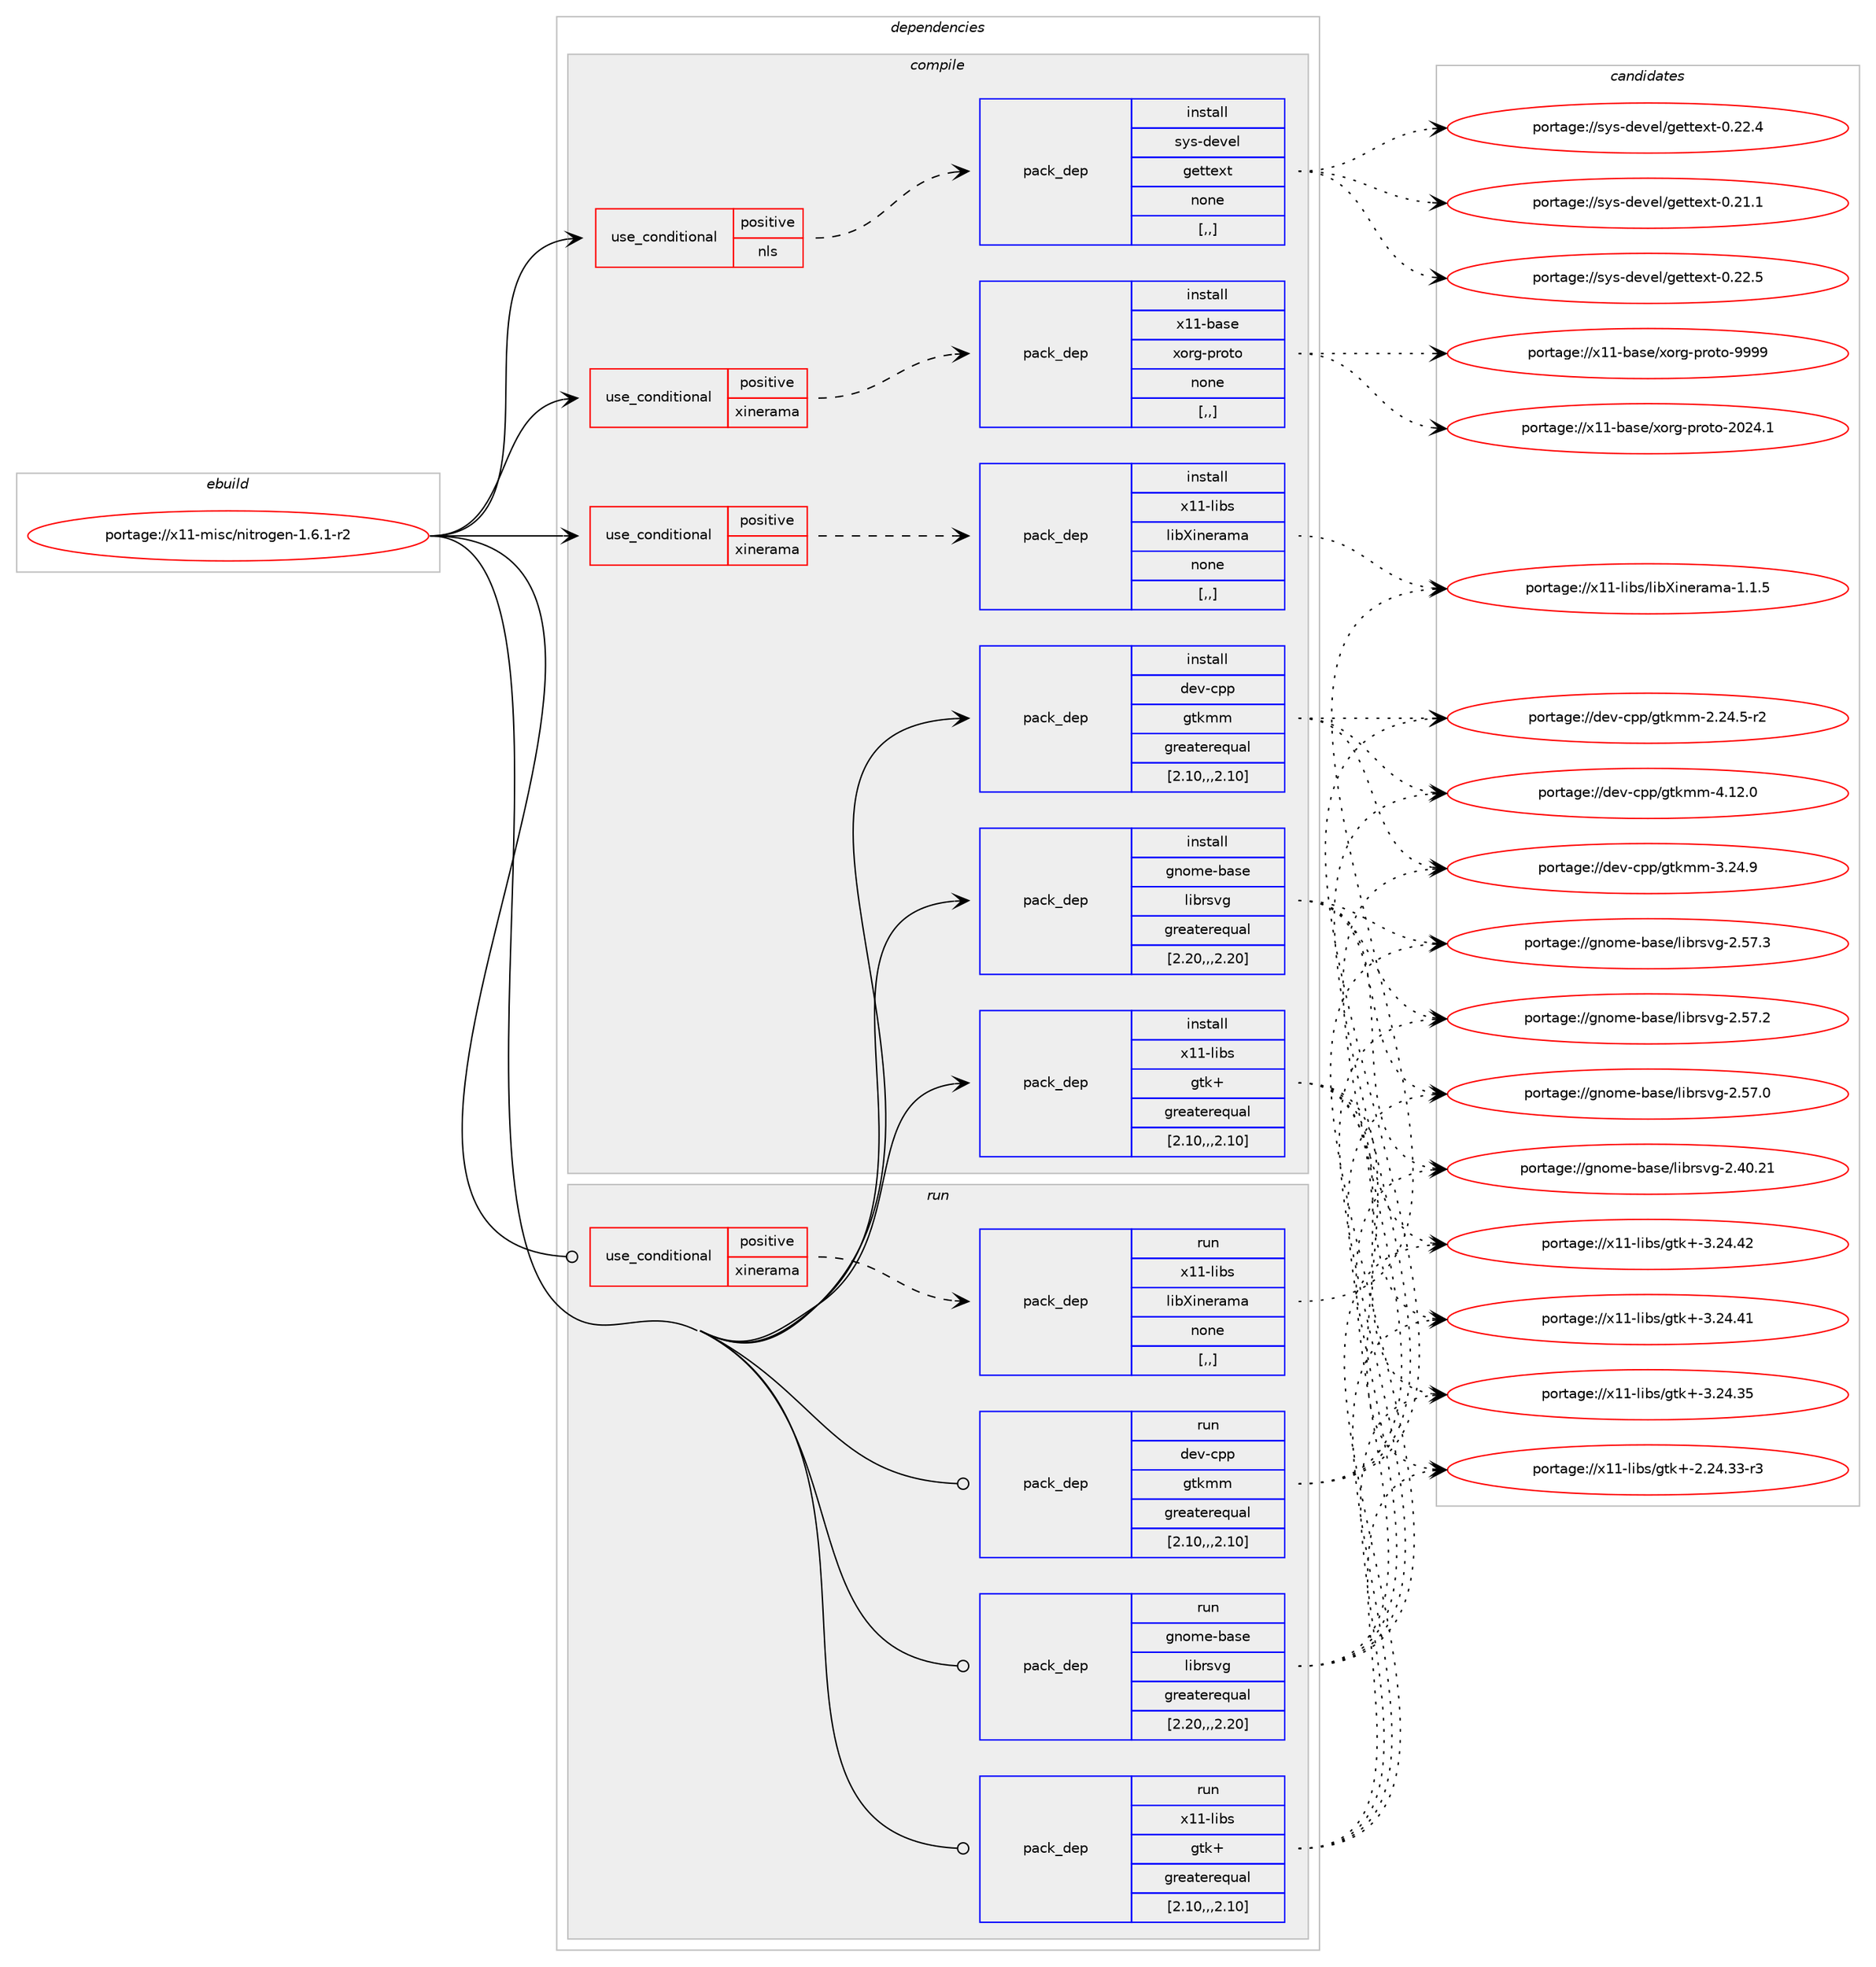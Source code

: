 digraph prolog {

# *************
# Graph options
# *************

newrank=true;
concentrate=true;
compound=true;
graph [rankdir=LR,fontname=Helvetica,fontsize=10,ranksep=1.5];#, ranksep=2.5, nodesep=0.2];
edge  [arrowhead=vee];
node  [fontname=Helvetica,fontsize=10];

# **********
# The ebuild
# **********

subgraph cluster_leftcol {
color=gray;
label=<<i>ebuild</i>>;
id [label="portage://x11-misc/nitrogen-1.6.1-r2", color=red, width=4, href="../x11-misc/nitrogen-1.6.1-r2.svg"];
}

# ****************
# The dependencies
# ****************

subgraph cluster_midcol {
color=gray;
label=<<i>dependencies</i>>;
subgraph cluster_compile {
fillcolor="#eeeeee";
style=filled;
label=<<i>compile</i>>;
subgraph cond122330 {
dependency461275 [label=<<TABLE BORDER="0" CELLBORDER="1" CELLSPACING="0" CELLPADDING="4"><TR><TD ROWSPAN="3" CELLPADDING="10">use_conditional</TD></TR><TR><TD>positive</TD></TR><TR><TD>nls</TD></TR></TABLE>>, shape=none, color=red];
subgraph pack335552 {
dependency461276 [label=<<TABLE BORDER="0" CELLBORDER="1" CELLSPACING="0" CELLPADDING="4" WIDTH="220"><TR><TD ROWSPAN="6" CELLPADDING="30">pack_dep</TD></TR><TR><TD WIDTH="110">install</TD></TR><TR><TD>sys-devel</TD></TR><TR><TD>gettext</TD></TR><TR><TD>none</TD></TR><TR><TD>[,,]</TD></TR></TABLE>>, shape=none, color=blue];
}
dependency461275:e -> dependency461276:w [weight=20,style="dashed",arrowhead="vee"];
}
id:e -> dependency461275:w [weight=20,style="solid",arrowhead="vee"];
subgraph cond122331 {
dependency461277 [label=<<TABLE BORDER="0" CELLBORDER="1" CELLSPACING="0" CELLPADDING="4"><TR><TD ROWSPAN="3" CELLPADDING="10">use_conditional</TD></TR><TR><TD>positive</TD></TR><TR><TD>xinerama</TD></TR></TABLE>>, shape=none, color=red];
subgraph pack335553 {
dependency461278 [label=<<TABLE BORDER="0" CELLBORDER="1" CELLSPACING="0" CELLPADDING="4" WIDTH="220"><TR><TD ROWSPAN="6" CELLPADDING="30">pack_dep</TD></TR><TR><TD WIDTH="110">install</TD></TR><TR><TD>x11-base</TD></TR><TR><TD>xorg-proto</TD></TR><TR><TD>none</TD></TR><TR><TD>[,,]</TD></TR></TABLE>>, shape=none, color=blue];
}
dependency461277:e -> dependency461278:w [weight=20,style="dashed",arrowhead="vee"];
}
id:e -> dependency461277:w [weight=20,style="solid",arrowhead="vee"];
subgraph cond122332 {
dependency461279 [label=<<TABLE BORDER="0" CELLBORDER="1" CELLSPACING="0" CELLPADDING="4"><TR><TD ROWSPAN="3" CELLPADDING="10">use_conditional</TD></TR><TR><TD>positive</TD></TR><TR><TD>xinerama</TD></TR></TABLE>>, shape=none, color=red];
subgraph pack335554 {
dependency461280 [label=<<TABLE BORDER="0" CELLBORDER="1" CELLSPACING="0" CELLPADDING="4" WIDTH="220"><TR><TD ROWSPAN="6" CELLPADDING="30">pack_dep</TD></TR><TR><TD WIDTH="110">install</TD></TR><TR><TD>x11-libs</TD></TR><TR><TD>libXinerama</TD></TR><TR><TD>none</TD></TR><TR><TD>[,,]</TD></TR></TABLE>>, shape=none, color=blue];
}
dependency461279:e -> dependency461280:w [weight=20,style="dashed",arrowhead="vee"];
}
id:e -> dependency461279:w [weight=20,style="solid",arrowhead="vee"];
subgraph pack335555 {
dependency461281 [label=<<TABLE BORDER="0" CELLBORDER="1" CELLSPACING="0" CELLPADDING="4" WIDTH="220"><TR><TD ROWSPAN="6" CELLPADDING="30">pack_dep</TD></TR><TR><TD WIDTH="110">install</TD></TR><TR><TD>dev-cpp</TD></TR><TR><TD>gtkmm</TD></TR><TR><TD>greaterequal</TD></TR><TR><TD>[2.10,,,2.10]</TD></TR></TABLE>>, shape=none, color=blue];
}
id:e -> dependency461281:w [weight=20,style="solid",arrowhead="vee"];
subgraph pack335556 {
dependency461282 [label=<<TABLE BORDER="0" CELLBORDER="1" CELLSPACING="0" CELLPADDING="4" WIDTH="220"><TR><TD ROWSPAN="6" CELLPADDING="30">pack_dep</TD></TR><TR><TD WIDTH="110">install</TD></TR><TR><TD>gnome-base</TD></TR><TR><TD>librsvg</TD></TR><TR><TD>greaterequal</TD></TR><TR><TD>[2.20,,,2.20]</TD></TR></TABLE>>, shape=none, color=blue];
}
id:e -> dependency461282:w [weight=20,style="solid",arrowhead="vee"];
subgraph pack335557 {
dependency461283 [label=<<TABLE BORDER="0" CELLBORDER="1" CELLSPACING="0" CELLPADDING="4" WIDTH="220"><TR><TD ROWSPAN="6" CELLPADDING="30">pack_dep</TD></TR><TR><TD WIDTH="110">install</TD></TR><TR><TD>x11-libs</TD></TR><TR><TD>gtk+</TD></TR><TR><TD>greaterequal</TD></TR><TR><TD>[2.10,,,2.10]</TD></TR></TABLE>>, shape=none, color=blue];
}
id:e -> dependency461283:w [weight=20,style="solid",arrowhead="vee"];
}
subgraph cluster_compileandrun {
fillcolor="#eeeeee";
style=filled;
label=<<i>compile and run</i>>;
}
subgraph cluster_run {
fillcolor="#eeeeee";
style=filled;
label=<<i>run</i>>;
subgraph cond122333 {
dependency461284 [label=<<TABLE BORDER="0" CELLBORDER="1" CELLSPACING="0" CELLPADDING="4"><TR><TD ROWSPAN="3" CELLPADDING="10">use_conditional</TD></TR><TR><TD>positive</TD></TR><TR><TD>xinerama</TD></TR></TABLE>>, shape=none, color=red];
subgraph pack335558 {
dependency461285 [label=<<TABLE BORDER="0" CELLBORDER="1" CELLSPACING="0" CELLPADDING="4" WIDTH="220"><TR><TD ROWSPAN="6" CELLPADDING="30">pack_dep</TD></TR><TR><TD WIDTH="110">run</TD></TR><TR><TD>x11-libs</TD></TR><TR><TD>libXinerama</TD></TR><TR><TD>none</TD></TR><TR><TD>[,,]</TD></TR></TABLE>>, shape=none, color=blue];
}
dependency461284:e -> dependency461285:w [weight=20,style="dashed",arrowhead="vee"];
}
id:e -> dependency461284:w [weight=20,style="solid",arrowhead="odot"];
subgraph pack335559 {
dependency461286 [label=<<TABLE BORDER="0" CELLBORDER="1" CELLSPACING="0" CELLPADDING="4" WIDTH="220"><TR><TD ROWSPAN="6" CELLPADDING="30">pack_dep</TD></TR><TR><TD WIDTH="110">run</TD></TR><TR><TD>dev-cpp</TD></TR><TR><TD>gtkmm</TD></TR><TR><TD>greaterequal</TD></TR><TR><TD>[2.10,,,2.10]</TD></TR></TABLE>>, shape=none, color=blue];
}
id:e -> dependency461286:w [weight=20,style="solid",arrowhead="odot"];
subgraph pack335560 {
dependency461287 [label=<<TABLE BORDER="0" CELLBORDER="1" CELLSPACING="0" CELLPADDING="4" WIDTH="220"><TR><TD ROWSPAN="6" CELLPADDING="30">pack_dep</TD></TR><TR><TD WIDTH="110">run</TD></TR><TR><TD>gnome-base</TD></TR><TR><TD>librsvg</TD></TR><TR><TD>greaterequal</TD></TR><TR><TD>[2.20,,,2.20]</TD></TR></TABLE>>, shape=none, color=blue];
}
id:e -> dependency461287:w [weight=20,style="solid",arrowhead="odot"];
subgraph pack335561 {
dependency461288 [label=<<TABLE BORDER="0" CELLBORDER="1" CELLSPACING="0" CELLPADDING="4" WIDTH="220"><TR><TD ROWSPAN="6" CELLPADDING="30">pack_dep</TD></TR><TR><TD WIDTH="110">run</TD></TR><TR><TD>x11-libs</TD></TR><TR><TD>gtk+</TD></TR><TR><TD>greaterequal</TD></TR><TR><TD>[2.10,,,2.10]</TD></TR></TABLE>>, shape=none, color=blue];
}
id:e -> dependency461288:w [weight=20,style="solid",arrowhead="odot"];
}
}

# **************
# The candidates
# **************

subgraph cluster_choices {
rank=same;
color=gray;
label=<<i>candidates</i>>;

subgraph choice335552 {
color=black;
nodesep=1;
choice115121115451001011181011084710310111611610112011645484650504653 [label="portage://sys-devel/gettext-0.22.5", color=red, width=4,href="../sys-devel/gettext-0.22.5.svg"];
choice115121115451001011181011084710310111611610112011645484650504652 [label="portage://sys-devel/gettext-0.22.4", color=red, width=4,href="../sys-devel/gettext-0.22.4.svg"];
choice115121115451001011181011084710310111611610112011645484650494649 [label="portage://sys-devel/gettext-0.21.1", color=red, width=4,href="../sys-devel/gettext-0.21.1.svg"];
dependency461276:e -> choice115121115451001011181011084710310111611610112011645484650504653:w [style=dotted,weight="100"];
dependency461276:e -> choice115121115451001011181011084710310111611610112011645484650504652:w [style=dotted,weight="100"];
dependency461276:e -> choice115121115451001011181011084710310111611610112011645484650494649:w [style=dotted,weight="100"];
}
subgraph choice335553 {
color=black;
nodesep=1;
choice120494945989711510147120111114103451121141111161114557575757 [label="portage://x11-base/xorg-proto-9999", color=red, width=4,href="../x11-base/xorg-proto-9999.svg"];
choice1204949459897115101471201111141034511211411111611145504850524649 [label="portage://x11-base/xorg-proto-2024.1", color=red, width=4,href="../x11-base/xorg-proto-2024.1.svg"];
dependency461278:e -> choice120494945989711510147120111114103451121141111161114557575757:w [style=dotted,weight="100"];
dependency461278:e -> choice1204949459897115101471201111141034511211411111611145504850524649:w [style=dotted,weight="100"];
}
subgraph choice335554 {
color=black;
nodesep=1;
choice120494945108105981154710810598881051101011149710997454946494653 [label="portage://x11-libs/libXinerama-1.1.5", color=red, width=4,href="../x11-libs/libXinerama-1.1.5.svg"];
dependency461280:e -> choice120494945108105981154710810598881051101011149710997454946494653:w [style=dotted,weight="100"];
}
subgraph choice335555 {
color=black;
nodesep=1;
choice10010111845991121124710311610710910945524649504648 [label="portage://dev-cpp/gtkmm-4.12.0", color=red, width=4,href="../dev-cpp/gtkmm-4.12.0.svg"];
choice10010111845991121124710311610710910945514650524657 [label="portage://dev-cpp/gtkmm-3.24.9", color=red, width=4,href="../dev-cpp/gtkmm-3.24.9.svg"];
choice100101118459911211247103116107109109455046505246534511450 [label="portage://dev-cpp/gtkmm-2.24.5-r2", color=red, width=4,href="../dev-cpp/gtkmm-2.24.5-r2.svg"];
dependency461281:e -> choice10010111845991121124710311610710910945524649504648:w [style=dotted,weight="100"];
dependency461281:e -> choice10010111845991121124710311610710910945514650524657:w [style=dotted,weight="100"];
dependency461281:e -> choice100101118459911211247103116107109109455046505246534511450:w [style=dotted,weight="100"];
}
subgraph choice335556 {
color=black;
nodesep=1;
choice103110111109101459897115101471081059811411511810345504653554651 [label="portage://gnome-base/librsvg-2.57.3", color=red, width=4,href="../gnome-base/librsvg-2.57.3.svg"];
choice103110111109101459897115101471081059811411511810345504653554650 [label="portage://gnome-base/librsvg-2.57.2", color=red, width=4,href="../gnome-base/librsvg-2.57.2.svg"];
choice103110111109101459897115101471081059811411511810345504653554648 [label="portage://gnome-base/librsvg-2.57.0", color=red, width=4,href="../gnome-base/librsvg-2.57.0.svg"];
choice10311011110910145989711510147108105981141151181034550465248465049 [label="portage://gnome-base/librsvg-2.40.21", color=red, width=4,href="../gnome-base/librsvg-2.40.21.svg"];
dependency461282:e -> choice103110111109101459897115101471081059811411511810345504653554651:w [style=dotted,weight="100"];
dependency461282:e -> choice103110111109101459897115101471081059811411511810345504653554650:w [style=dotted,weight="100"];
dependency461282:e -> choice103110111109101459897115101471081059811411511810345504653554648:w [style=dotted,weight="100"];
dependency461282:e -> choice10311011110910145989711510147108105981141151181034550465248465049:w [style=dotted,weight="100"];
}
subgraph choice335557 {
color=black;
nodesep=1;
choice1204949451081059811547103116107434551465052465250 [label="portage://x11-libs/gtk+-3.24.42", color=red, width=4,href="../x11-libs/gtk+-3.24.42.svg"];
choice1204949451081059811547103116107434551465052465249 [label="portage://x11-libs/gtk+-3.24.41", color=red, width=4,href="../x11-libs/gtk+-3.24.41.svg"];
choice1204949451081059811547103116107434551465052465153 [label="portage://x11-libs/gtk+-3.24.35", color=red, width=4,href="../x11-libs/gtk+-3.24.35.svg"];
choice12049494510810598115471031161074345504650524651514511451 [label="portage://x11-libs/gtk+-2.24.33-r3", color=red, width=4,href="../x11-libs/gtk+-2.24.33-r3.svg"];
dependency461283:e -> choice1204949451081059811547103116107434551465052465250:w [style=dotted,weight="100"];
dependency461283:e -> choice1204949451081059811547103116107434551465052465249:w [style=dotted,weight="100"];
dependency461283:e -> choice1204949451081059811547103116107434551465052465153:w [style=dotted,weight="100"];
dependency461283:e -> choice12049494510810598115471031161074345504650524651514511451:w [style=dotted,weight="100"];
}
subgraph choice335558 {
color=black;
nodesep=1;
choice120494945108105981154710810598881051101011149710997454946494653 [label="portage://x11-libs/libXinerama-1.1.5", color=red, width=4,href="../x11-libs/libXinerama-1.1.5.svg"];
dependency461285:e -> choice120494945108105981154710810598881051101011149710997454946494653:w [style=dotted,weight="100"];
}
subgraph choice335559 {
color=black;
nodesep=1;
choice10010111845991121124710311610710910945524649504648 [label="portage://dev-cpp/gtkmm-4.12.0", color=red, width=4,href="../dev-cpp/gtkmm-4.12.0.svg"];
choice10010111845991121124710311610710910945514650524657 [label="portage://dev-cpp/gtkmm-3.24.9", color=red, width=4,href="../dev-cpp/gtkmm-3.24.9.svg"];
choice100101118459911211247103116107109109455046505246534511450 [label="portage://dev-cpp/gtkmm-2.24.5-r2", color=red, width=4,href="../dev-cpp/gtkmm-2.24.5-r2.svg"];
dependency461286:e -> choice10010111845991121124710311610710910945524649504648:w [style=dotted,weight="100"];
dependency461286:e -> choice10010111845991121124710311610710910945514650524657:w [style=dotted,weight="100"];
dependency461286:e -> choice100101118459911211247103116107109109455046505246534511450:w [style=dotted,weight="100"];
}
subgraph choice335560 {
color=black;
nodesep=1;
choice103110111109101459897115101471081059811411511810345504653554651 [label="portage://gnome-base/librsvg-2.57.3", color=red, width=4,href="../gnome-base/librsvg-2.57.3.svg"];
choice103110111109101459897115101471081059811411511810345504653554650 [label="portage://gnome-base/librsvg-2.57.2", color=red, width=4,href="../gnome-base/librsvg-2.57.2.svg"];
choice103110111109101459897115101471081059811411511810345504653554648 [label="portage://gnome-base/librsvg-2.57.0", color=red, width=4,href="../gnome-base/librsvg-2.57.0.svg"];
choice10311011110910145989711510147108105981141151181034550465248465049 [label="portage://gnome-base/librsvg-2.40.21", color=red, width=4,href="../gnome-base/librsvg-2.40.21.svg"];
dependency461287:e -> choice103110111109101459897115101471081059811411511810345504653554651:w [style=dotted,weight="100"];
dependency461287:e -> choice103110111109101459897115101471081059811411511810345504653554650:w [style=dotted,weight="100"];
dependency461287:e -> choice103110111109101459897115101471081059811411511810345504653554648:w [style=dotted,weight="100"];
dependency461287:e -> choice10311011110910145989711510147108105981141151181034550465248465049:w [style=dotted,weight="100"];
}
subgraph choice335561 {
color=black;
nodesep=1;
choice1204949451081059811547103116107434551465052465250 [label="portage://x11-libs/gtk+-3.24.42", color=red, width=4,href="../x11-libs/gtk+-3.24.42.svg"];
choice1204949451081059811547103116107434551465052465249 [label="portage://x11-libs/gtk+-3.24.41", color=red, width=4,href="../x11-libs/gtk+-3.24.41.svg"];
choice1204949451081059811547103116107434551465052465153 [label="portage://x11-libs/gtk+-3.24.35", color=red, width=4,href="../x11-libs/gtk+-3.24.35.svg"];
choice12049494510810598115471031161074345504650524651514511451 [label="portage://x11-libs/gtk+-2.24.33-r3", color=red, width=4,href="../x11-libs/gtk+-2.24.33-r3.svg"];
dependency461288:e -> choice1204949451081059811547103116107434551465052465250:w [style=dotted,weight="100"];
dependency461288:e -> choice1204949451081059811547103116107434551465052465249:w [style=dotted,weight="100"];
dependency461288:e -> choice1204949451081059811547103116107434551465052465153:w [style=dotted,weight="100"];
dependency461288:e -> choice12049494510810598115471031161074345504650524651514511451:w [style=dotted,weight="100"];
}
}

}
